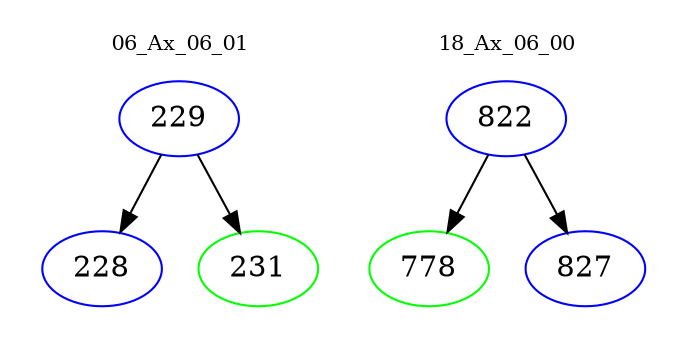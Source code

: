 digraph{
subgraph cluster_0 {
color = white
label = "06_Ax_06_01";
fontsize=10;
T0_229 [label="229", color="blue"]
T0_229 -> T0_228 [color="black"]
T0_228 [label="228", color="blue"]
T0_229 -> T0_231 [color="black"]
T0_231 [label="231", color="green"]
}
subgraph cluster_1 {
color = white
label = "18_Ax_06_00";
fontsize=10;
T1_822 [label="822", color="blue"]
T1_822 -> T1_778 [color="black"]
T1_778 [label="778", color="green"]
T1_822 -> T1_827 [color="black"]
T1_827 [label="827", color="blue"]
}
}
